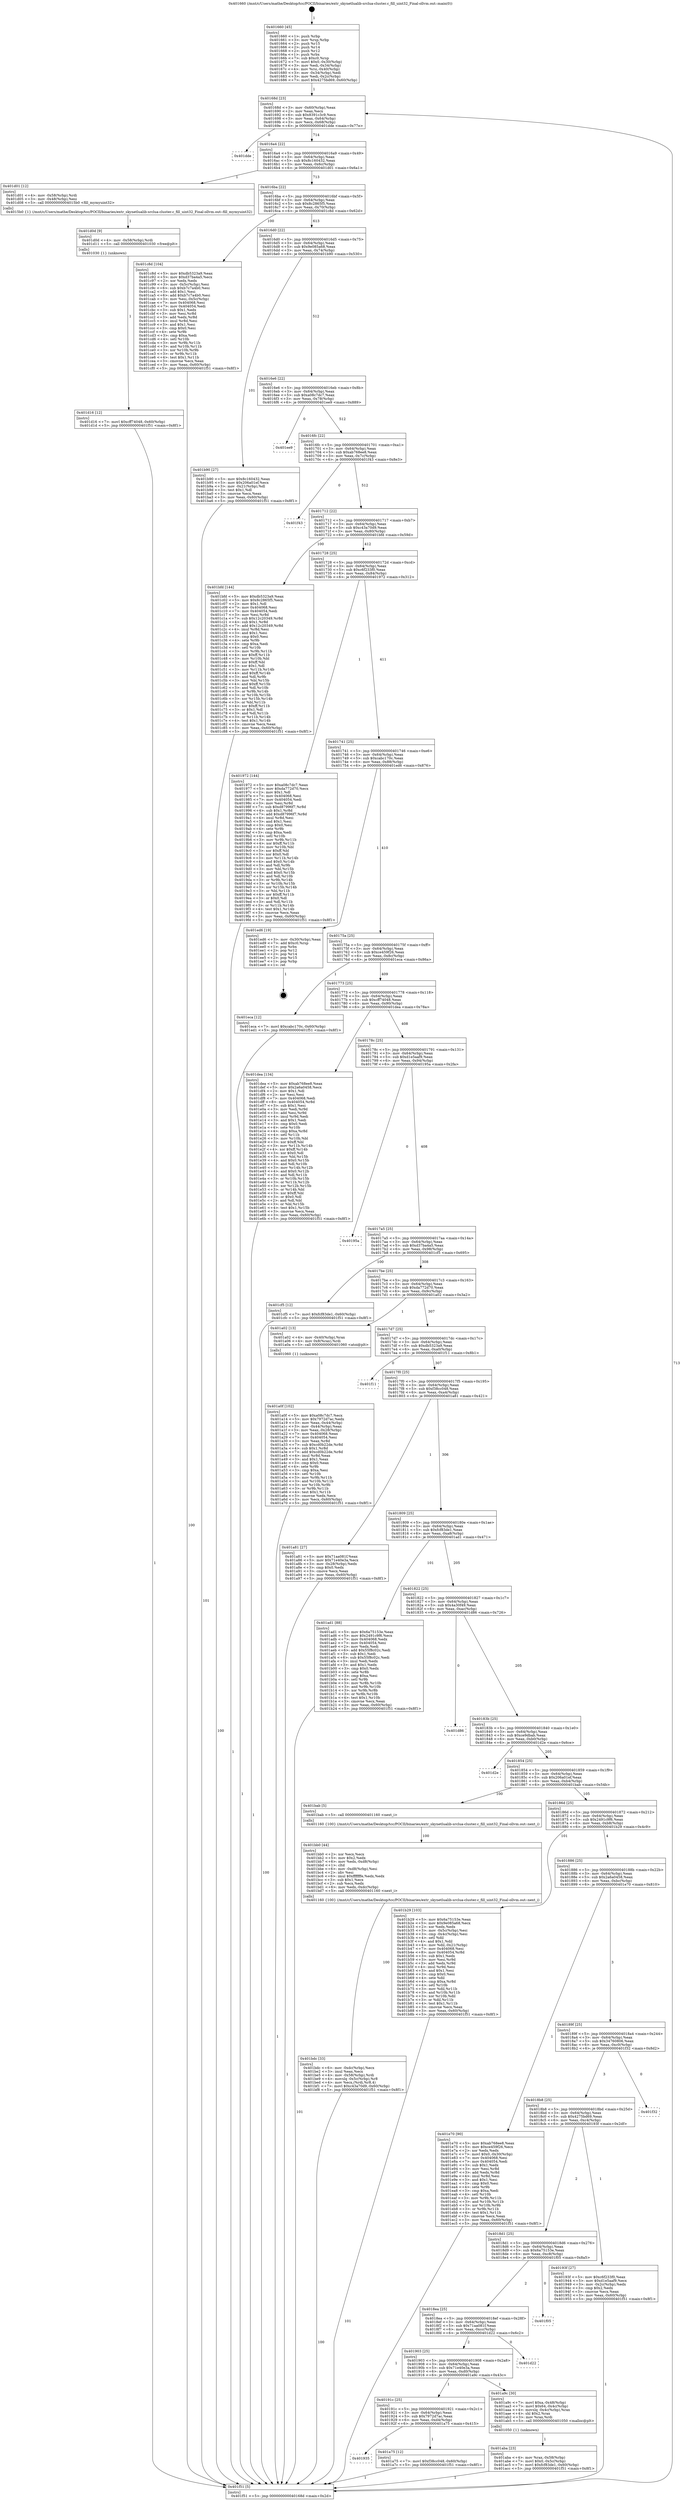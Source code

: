 digraph "0x401660" {
  label = "0x401660 (/mnt/c/Users/mathe/Desktop/tcc/POCII/binaries/extr_skynetlualib-srclua-cluster.c_fill_uint32_Final-ollvm.out::main(0))"
  labelloc = "t"
  node[shape=record]

  Entry [label="",width=0.3,height=0.3,shape=circle,fillcolor=black,style=filled]
  "0x40168d" [label="{
     0x40168d [23]\l
     | [instrs]\l
     &nbsp;&nbsp;0x40168d \<+3\>: mov -0x60(%rbp),%eax\l
     &nbsp;&nbsp;0x401690 \<+2\>: mov %eax,%ecx\l
     &nbsp;&nbsp;0x401692 \<+6\>: sub $0x8391c3c9,%ecx\l
     &nbsp;&nbsp;0x401698 \<+3\>: mov %eax,-0x64(%rbp)\l
     &nbsp;&nbsp;0x40169b \<+3\>: mov %ecx,-0x68(%rbp)\l
     &nbsp;&nbsp;0x40169e \<+6\>: je 0000000000401dde \<main+0x77e\>\l
  }"]
  "0x401dde" [label="{
     0x401dde\l
  }", style=dashed]
  "0x4016a4" [label="{
     0x4016a4 [22]\l
     | [instrs]\l
     &nbsp;&nbsp;0x4016a4 \<+5\>: jmp 00000000004016a9 \<main+0x49\>\l
     &nbsp;&nbsp;0x4016a9 \<+3\>: mov -0x64(%rbp),%eax\l
     &nbsp;&nbsp;0x4016ac \<+5\>: sub $0x8c160432,%eax\l
     &nbsp;&nbsp;0x4016b1 \<+3\>: mov %eax,-0x6c(%rbp)\l
     &nbsp;&nbsp;0x4016b4 \<+6\>: je 0000000000401d01 \<main+0x6a1\>\l
  }"]
  Exit [label="",width=0.3,height=0.3,shape=circle,fillcolor=black,style=filled,peripheries=2]
  "0x401d01" [label="{
     0x401d01 [12]\l
     | [instrs]\l
     &nbsp;&nbsp;0x401d01 \<+4\>: mov -0x58(%rbp),%rdi\l
     &nbsp;&nbsp;0x401d05 \<+3\>: mov -0x48(%rbp),%esi\l
     &nbsp;&nbsp;0x401d08 \<+5\>: call 00000000004015b0 \<fill_mymyuint32\>\l
     | [calls]\l
     &nbsp;&nbsp;0x4015b0 \{1\} (/mnt/c/Users/mathe/Desktop/tcc/POCII/binaries/extr_skynetlualib-srclua-cluster.c_fill_uint32_Final-ollvm.out::fill_mymyuint32)\l
  }"]
  "0x4016ba" [label="{
     0x4016ba [22]\l
     | [instrs]\l
     &nbsp;&nbsp;0x4016ba \<+5\>: jmp 00000000004016bf \<main+0x5f\>\l
     &nbsp;&nbsp;0x4016bf \<+3\>: mov -0x64(%rbp),%eax\l
     &nbsp;&nbsp;0x4016c2 \<+5\>: sub $0x8c2865f5,%eax\l
     &nbsp;&nbsp;0x4016c7 \<+3\>: mov %eax,-0x70(%rbp)\l
     &nbsp;&nbsp;0x4016ca \<+6\>: je 0000000000401c8d \<main+0x62d\>\l
  }"]
  "0x401d16" [label="{
     0x401d16 [12]\l
     | [instrs]\l
     &nbsp;&nbsp;0x401d16 \<+7\>: movl $0xcff74048,-0x60(%rbp)\l
     &nbsp;&nbsp;0x401d1d \<+5\>: jmp 0000000000401f51 \<main+0x8f1\>\l
  }"]
  "0x401c8d" [label="{
     0x401c8d [104]\l
     | [instrs]\l
     &nbsp;&nbsp;0x401c8d \<+5\>: mov $0xdb5323a9,%eax\l
     &nbsp;&nbsp;0x401c92 \<+5\>: mov $0xd37ba4a5,%ecx\l
     &nbsp;&nbsp;0x401c97 \<+2\>: xor %edx,%edx\l
     &nbsp;&nbsp;0x401c99 \<+3\>: mov -0x5c(%rbp),%esi\l
     &nbsp;&nbsp;0x401c9c \<+6\>: sub $0xb7c7a4b0,%esi\l
     &nbsp;&nbsp;0x401ca2 \<+3\>: add $0x1,%esi\l
     &nbsp;&nbsp;0x401ca5 \<+6\>: add $0xb7c7a4b0,%esi\l
     &nbsp;&nbsp;0x401cab \<+3\>: mov %esi,-0x5c(%rbp)\l
     &nbsp;&nbsp;0x401cae \<+7\>: mov 0x404068,%esi\l
     &nbsp;&nbsp;0x401cb5 \<+7\>: mov 0x404054,%edi\l
     &nbsp;&nbsp;0x401cbc \<+3\>: sub $0x1,%edx\l
     &nbsp;&nbsp;0x401cbf \<+3\>: mov %esi,%r8d\l
     &nbsp;&nbsp;0x401cc2 \<+3\>: add %edx,%r8d\l
     &nbsp;&nbsp;0x401cc5 \<+4\>: imul %r8d,%esi\l
     &nbsp;&nbsp;0x401cc9 \<+3\>: and $0x1,%esi\l
     &nbsp;&nbsp;0x401ccc \<+3\>: cmp $0x0,%esi\l
     &nbsp;&nbsp;0x401ccf \<+4\>: sete %r9b\l
     &nbsp;&nbsp;0x401cd3 \<+3\>: cmp $0xa,%edi\l
     &nbsp;&nbsp;0x401cd6 \<+4\>: setl %r10b\l
     &nbsp;&nbsp;0x401cda \<+3\>: mov %r9b,%r11b\l
     &nbsp;&nbsp;0x401cdd \<+3\>: and %r10b,%r11b\l
     &nbsp;&nbsp;0x401ce0 \<+3\>: xor %r10b,%r9b\l
     &nbsp;&nbsp;0x401ce3 \<+3\>: or %r9b,%r11b\l
     &nbsp;&nbsp;0x401ce6 \<+4\>: test $0x1,%r11b\l
     &nbsp;&nbsp;0x401cea \<+3\>: cmovne %ecx,%eax\l
     &nbsp;&nbsp;0x401ced \<+3\>: mov %eax,-0x60(%rbp)\l
     &nbsp;&nbsp;0x401cf0 \<+5\>: jmp 0000000000401f51 \<main+0x8f1\>\l
  }"]
  "0x4016d0" [label="{
     0x4016d0 [22]\l
     | [instrs]\l
     &nbsp;&nbsp;0x4016d0 \<+5\>: jmp 00000000004016d5 \<main+0x75\>\l
     &nbsp;&nbsp;0x4016d5 \<+3\>: mov -0x64(%rbp),%eax\l
     &nbsp;&nbsp;0x4016d8 \<+5\>: sub $0x9e085a68,%eax\l
     &nbsp;&nbsp;0x4016dd \<+3\>: mov %eax,-0x74(%rbp)\l
     &nbsp;&nbsp;0x4016e0 \<+6\>: je 0000000000401b90 \<main+0x530\>\l
  }"]
  "0x401d0d" [label="{
     0x401d0d [9]\l
     | [instrs]\l
     &nbsp;&nbsp;0x401d0d \<+4\>: mov -0x58(%rbp),%rdi\l
     &nbsp;&nbsp;0x401d11 \<+5\>: call 0000000000401030 \<free@plt\>\l
     | [calls]\l
     &nbsp;&nbsp;0x401030 \{1\} (unknown)\l
  }"]
  "0x401b90" [label="{
     0x401b90 [27]\l
     | [instrs]\l
     &nbsp;&nbsp;0x401b90 \<+5\>: mov $0x8c160432,%eax\l
     &nbsp;&nbsp;0x401b95 \<+5\>: mov $0x206a01ef,%ecx\l
     &nbsp;&nbsp;0x401b9a \<+3\>: mov -0x21(%rbp),%dl\l
     &nbsp;&nbsp;0x401b9d \<+3\>: test $0x1,%dl\l
     &nbsp;&nbsp;0x401ba0 \<+3\>: cmovne %ecx,%eax\l
     &nbsp;&nbsp;0x401ba3 \<+3\>: mov %eax,-0x60(%rbp)\l
     &nbsp;&nbsp;0x401ba6 \<+5\>: jmp 0000000000401f51 \<main+0x8f1\>\l
  }"]
  "0x4016e6" [label="{
     0x4016e6 [22]\l
     | [instrs]\l
     &nbsp;&nbsp;0x4016e6 \<+5\>: jmp 00000000004016eb \<main+0x8b\>\l
     &nbsp;&nbsp;0x4016eb \<+3\>: mov -0x64(%rbp),%eax\l
     &nbsp;&nbsp;0x4016ee \<+5\>: sub $0xa08c7dc7,%eax\l
     &nbsp;&nbsp;0x4016f3 \<+3\>: mov %eax,-0x78(%rbp)\l
     &nbsp;&nbsp;0x4016f6 \<+6\>: je 0000000000401ee9 \<main+0x889\>\l
  }"]
  "0x401bdc" [label="{
     0x401bdc [33]\l
     | [instrs]\l
     &nbsp;&nbsp;0x401bdc \<+6\>: mov -0xdc(%rbp),%ecx\l
     &nbsp;&nbsp;0x401be2 \<+3\>: imul %eax,%ecx\l
     &nbsp;&nbsp;0x401be5 \<+4\>: mov -0x58(%rbp),%rdi\l
     &nbsp;&nbsp;0x401be9 \<+4\>: movslq -0x5c(%rbp),%r8\l
     &nbsp;&nbsp;0x401bed \<+4\>: mov %ecx,(%rdi,%r8,4)\l
     &nbsp;&nbsp;0x401bf1 \<+7\>: movl $0xc43a70d9,-0x60(%rbp)\l
     &nbsp;&nbsp;0x401bf8 \<+5\>: jmp 0000000000401f51 \<main+0x8f1\>\l
  }"]
  "0x401ee9" [label="{
     0x401ee9\l
  }", style=dashed]
  "0x4016fc" [label="{
     0x4016fc [22]\l
     | [instrs]\l
     &nbsp;&nbsp;0x4016fc \<+5\>: jmp 0000000000401701 \<main+0xa1\>\l
     &nbsp;&nbsp;0x401701 \<+3\>: mov -0x64(%rbp),%eax\l
     &nbsp;&nbsp;0x401704 \<+5\>: sub $0xab768ee8,%eax\l
     &nbsp;&nbsp;0x401709 \<+3\>: mov %eax,-0x7c(%rbp)\l
     &nbsp;&nbsp;0x40170c \<+6\>: je 0000000000401f43 \<main+0x8e3\>\l
  }"]
  "0x401bb0" [label="{
     0x401bb0 [44]\l
     | [instrs]\l
     &nbsp;&nbsp;0x401bb0 \<+2\>: xor %ecx,%ecx\l
     &nbsp;&nbsp;0x401bb2 \<+5\>: mov $0x2,%edx\l
     &nbsp;&nbsp;0x401bb7 \<+6\>: mov %edx,-0xd8(%rbp)\l
     &nbsp;&nbsp;0x401bbd \<+1\>: cltd\l
     &nbsp;&nbsp;0x401bbe \<+6\>: mov -0xd8(%rbp),%esi\l
     &nbsp;&nbsp;0x401bc4 \<+2\>: idiv %esi\l
     &nbsp;&nbsp;0x401bc6 \<+6\>: imul $0xfffffffe,%edx,%edx\l
     &nbsp;&nbsp;0x401bcc \<+3\>: sub $0x1,%ecx\l
     &nbsp;&nbsp;0x401bcf \<+2\>: sub %ecx,%edx\l
     &nbsp;&nbsp;0x401bd1 \<+6\>: mov %edx,-0xdc(%rbp)\l
     &nbsp;&nbsp;0x401bd7 \<+5\>: call 0000000000401160 \<next_i\>\l
     | [calls]\l
     &nbsp;&nbsp;0x401160 \{100\} (/mnt/c/Users/mathe/Desktop/tcc/POCII/binaries/extr_skynetlualib-srclua-cluster.c_fill_uint32_Final-ollvm.out::next_i)\l
  }"]
  "0x401f43" [label="{
     0x401f43\l
  }", style=dashed]
  "0x401712" [label="{
     0x401712 [22]\l
     | [instrs]\l
     &nbsp;&nbsp;0x401712 \<+5\>: jmp 0000000000401717 \<main+0xb7\>\l
     &nbsp;&nbsp;0x401717 \<+3\>: mov -0x64(%rbp),%eax\l
     &nbsp;&nbsp;0x40171a \<+5\>: sub $0xc43a70d9,%eax\l
     &nbsp;&nbsp;0x40171f \<+3\>: mov %eax,-0x80(%rbp)\l
     &nbsp;&nbsp;0x401722 \<+6\>: je 0000000000401bfd \<main+0x59d\>\l
  }"]
  "0x401aba" [label="{
     0x401aba [23]\l
     | [instrs]\l
     &nbsp;&nbsp;0x401aba \<+4\>: mov %rax,-0x58(%rbp)\l
     &nbsp;&nbsp;0x401abe \<+7\>: movl $0x0,-0x5c(%rbp)\l
     &nbsp;&nbsp;0x401ac5 \<+7\>: movl $0xfcf83de1,-0x60(%rbp)\l
     &nbsp;&nbsp;0x401acc \<+5\>: jmp 0000000000401f51 \<main+0x8f1\>\l
  }"]
  "0x401bfd" [label="{
     0x401bfd [144]\l
     | [instrs]\l
     &nbsp;&nbsp;0x401bfd \<+5\>: mov $0xdb5323a9,%eax\l
     &nbsp;&nbsp;0x401c02 \<+5\>: mov $0x8c2865f5,%ecx\l
     &nbsp;&nbsp;0x401c07 \<+2\>: mov $0x1,%dl\l
     &nbsp;&nbsp;0x401c09 \<+7\>: mov 0x404068,%esi\l
     &nbsp;&nbsp;0x401c10 \<+7\>: mov 0x404054,%edi\l
     &nbsp;&nbsp;0x401c17 \<+3\>: mov %esi,%r8d\l
     &nbsp;&nbsp;0x401c1a \<+7\>: sub $0x12c20349,%r8d\l
     &nbsp;&nbsp;0x401c21 \<+4\>: sub $0x1,%r8d\l
     &nbsp;&nbsp;0x401c25 \<+7\>: add $0x12c20349,%r8d\l
     &nbsp;&nbsp;0x401c2c \<+4\>: imul %r8d,%esi\l
     &nbsp;&nbsp;0x401c30 \<+3\>: and $0x1,%esi\l
     &nbsp;&nbsp;0x401c33 \<+3\>: cmp $0x0,%esi\l
     &nbsp;&nbsp;0x401c36 \<+4\>: sete %r9b\l
     &nbsp;&nbsp;0x401c3a \<+3\>: cmp $0xa,%edi\l
     &nbsp;&nbsp;0x401c3d \<+4\>: setl %r10b\l
     &nbsp;&nbsp;0x401c41 \<+3\>: mov %r9b,%r11b\l
     &nbsp;&nbsp;0x401c44 \<+4\>: xor $0xff,%r11b\l
     &nbsp;&nbsp;0x401c48 \<+3\>: mov %r10b,%bl\l
     &nbsp;&nbsp;0x401c4b \<+3\>: xor $0xff,%bl\l
     &nbsp;&nbsp;0x401c4e \<+3\>: xor $0x1,%dl\l
     &nbsp;&nbsp;0x401c51 \<+3\>: mov %r11b,%r14b\l
     &nbsp;&nbsp;0x401c54 \<+4\>: and $0xff,%r14b\l
     &nbsp;&nbsp;0x401c58 \<+3\>: and %dl,%r9b\l
     &nbsp;&nbsp;0x401c5b \<+3\>: mov %bl,%r15b\l
     &nbsp;&nbsp;0x401c5e \<+4\>: and $0xff,%r15b\l
     &nbsp;&nbsp;0x401c62 \<+3\>: and %dl,%r10b\l
     &nbsp;&nbsp;0x401c65 \<+3\>: or %r9b,%r14b\l
     &nbsp;&nbsp;0x401c68 \<+3\>: or %r10b,%r15b\l
     &nbsp;&nbsp;0x401c6b \<+3\>: xor %r15b,%r14b\l
     &nbsp;&nbsp;0x401c6e \<+3\>: or %bl,%r11b\l
     &nbsp;&nbsp;0x401c71 \<+4\>: xor $0xff,%r11b\l
     &nbsp;&nbsp;0x401c75 \<+3\>: or $0x1,%dl\l
     &nbsp;&nbsp;0x401c78 \<+3\>: and %dl,%r11b\l
     &nbsp;&nbsp;0x401c7b \<+3\>: or %r11b,%r14b\l
     &nbsp;&nbsp;0x401c7e \<+4\>: test $0x1,%r14b\l
     &nbsp;&nbsp;0x401c82 \<+3\>: cmovne %ecx,%eax\l
     &nbsp;&nbsp;0x401c85 \<+3\>: mov %eax,-0x60(%rbp)\l
     &nbsp;&nbsp;0x401c88 \<+5\>: jmp 0000000000401f51 \<main+0x8f1\>\l
  }"]
  "0x401728" [label="{
     0x401728 [25]\l
     | [instrs]\l
     &nbsp;&nbsp;0x401728 \<+5\>: jmp 000000000040172d \<main+0xcd\>\l
     &nbsp;&nbsp;0x40172d \<+3\>: mov -0x64(%rbp),%eax\l
     &nbsp;&nbsp;0x401730 \<+5\>: sub $0xc6f233f0,%eax\l
     &nbsp;&nbsp;0x401735 \<+6\>: mov %eax,-0x84(%rbp)\l
     &nbsp;&nbsp;0x40173b \<+6\>: je 0000000000401972 \<main+0x312\>\l
  }"]
  "0x401935" [label="{
     0x401935\l
  }", style=dashed]
  "0x401972" [label="{
     0x401972 [144]\l
     | [instrs]\l
     &nbsp;&nbsp;0x401972 \<+5\>: mov $0xa08c7dc7,%eax\l
     &nbsp;&nbsp;0x401977 \<+5\>: mov $0xda772d70,%ecx\l
     &nbsp;&nbsp;0x40197c \<+2\>: mov $0x1,%dl\l
     &nbsp;&nbsp;0x40197e \<+7\>: mov 0x404068,%esi\l
     &nbsp;&nbsp;0x401985 \<+7\>: mov 0x404054,%edi\l
     &nbsp;&nbsp;0x40198c \<+3\>: mov %esi,%r8d\l
     &nbsp;&nbsp;0x40198f \<+7\>: sub $0xd87996f7,%r8d\l
     &nbsp;&nbsp;0x401996 \<+4\>: sub $0x1,%r8d\l
     &nbsp;&nbsp;0x40199a \<+7\>: add $0xd87996f7,%r8d\l
     &nbsp;&nbsp;0x4019a1 \<+4\>: imul %r8d,%esi\l
     &nbsp;&nbsp;0x4019a5 \<+3\>: and $0x1,%esi\l
     &nbsp;&nbsp;0x4019a8 \<+3\>: cmp $0x0,%esi\l
     &nbsp;&nbsp;0x4019ab \<+4\>: sete %r9b\l
     &nbsp;&nbsp;0x4019af \<+3\>: cmp $0xa,%edi\l
     &nbsp;&nbsp;0x4019b2 \<+4\>: setl %r10b\l
     &nbsp;&nbsp;0x4019b6 \<+3\>: mov %r9b,%r11b\l
     &nbsp;&nbsp;0x4019b9 \<+4\>: xor $0xff,%r11b\l
     &nbsp;&nbsp;0x4019bd \<+3\>: mov %r10b,%bl\l
     &nbsp;&nbsp;0x4019c0 \<+3\>: xor $0xff,%bl\l
     &nbsp;&nbsp;0x4019c3 \<+3\>: xor $0x0,%dl\l
     &nbsp;&nbsp;0x4019c6 \<+3\>: mov %r11b,%r14b\l
     &nbsp;&nbsp;0x4019c9 \<+4\>: and $0x0,%r14b\l
     &nbsp;&nbsp;0x4019cd \<+3\>: and %dl,%r9b\l
     &nbsp;&nbsp;0x4019d0 \<+3\>: mov %bl,%r15b\l
     &nbsp;&nbsp;0x4019d3 \<+4\>: and $0x0,%r15b\l
     &nbsp;&nbsp;0x4019d7 \<+3\>: and %dl,%r10b\l
     &nbsp;&nbsp;0x4019da \<+3\>: or %r9b,%r14b\l
     &nbsp;&nbsp;0x4019dd \<+3\>: or %r10b,%r15b\l
     &nbsp;&nbsp;0x4019e0 \<+3\>: xor %r15b,%r14b\l
     &nbsp;&nbsp;0x4019e3 \<+3\>: or %bl,%r11b\l
     &nbsp;&nbsp;0x4019e6 \<+4\>: xor $0xff,%r11b\l
     &nbsp;&nbsp;0x4019ea \<+3\>: or $0x0,%dl\l
     &nbsp;&nbsp;0x4019ed \<+3\>: and %dl,%r11b\l
     &nbsp;&nbsp;0x4019f0 \<+3\>: or %r11b,%r14b\l
     &nbsp;&nbsp;0x4019f3 \<+4\>: test $0x1,%r14b\l
     &nbsp;&nbsp;0x4019f7 \<+3\>: cmovne %ecx,%eax\l
     &nbsp;&nbsp;0x4019fa \<+3\>: mov %eax,-0x60(%rbp)\l
     &nbsp;&nbsp;0x4019fd \<+5\>: jmp 0000000000401f51 \<main+0x8f1\>\l
  }"]
  "0x401741" [label="{
     0x401741 [25]\l
     | [instrs]\l
     &nbsp;&nbsp;0x401741 \<+5\>: jmp 0000000000401746 \<main+0xe6\>\l
     &nbsp;&nbsp;0x401746 \<+3\>: mov -0x64(%rbp),%eax\l
     &nbsp;&nbsp;0x401749 \<+5\>: sub $0xcabc170c,%eax\l
     &nbsp;&nbsp;0x40174e \<+6\>: mov %eax,-0x88(%rbp)\l
     &nbsp;&nbsp;0x401754 \<+6\>: je 0000000000401ed6 \<main+0x876\>\l
  }"]
  "0x401a75" [label="{
     0x401a75 [12]\l
     | [instrs]\l
     &nbsp;&nbsp;0x401a75 \<+7\>: movl $0xf38cc048,-0x60(%rbp)\l
     &nbsp;&nbsp;0x401a7c \<+5\>: jmp 0000000000401f51 \<main+0x8f1\>\l
  }"]
  "0x401ed6" [label="{
     0x401ed6 [19]\l
     | [instrs]\l
     &nbsp;&nbsp;0x401ed6 \<+3\>: mov -0x30(%rbp),%eax\l
     &nbsp;&nbsp;0x401ed9 \<+7\>: add $0xc0,%rsp\l
     &nbsp;&nbsp;0x401ee0 \<+1\>: pop %rbx\l
     &nbsp;&nbsp;0x401ee1 \<+2\>: pop %r12\l
     &nbsp;&nbsp;0x401ee3 \<+2\>: pop %r14\l
     &nbsp;&nbsp;0x401ee5 \<+2\>: pop %r15\l
     &nbsp;&nbsp;0x401ee7 \<+1\>: pop %rbp\l
     &nbsp;&nbsp;0x401ee8 \<+1\>: ret\l
  }"]
  "0x40175a" [label="{
     0x40175a [25]\l
     | [instrs]\l
     &nbsp;&nbsp;0x40175a \<+5\>: jmp 000000000040175f \<main+0xff\>\l
     &nbsp;&nbsp;0x40175f \<+3\>: mov -0x64(%rbp),%eax\l
     &nbsp;&nbsp;0x401762 \<+5\>: sub $0xce459f26,%eax\l
     &nbsp;&nbsp;0x401767 \<+6\>: mov %eax,-0x8c(%rbp)\l
     &nbsp;&nbsp;0x40176d \<+6\>: je 0000000000401eca \<main+0x86a\>\l
  }"]
  "0x40191c" [label="{
     0x40191c [25]\l
     | [instrs]\l
     &nbsp;&nbsp;0x40191c \<+5\>: jmp 0000000000401921 \<main+0x2c1\>\l
     &nbsp;&nbsp;0x401921 \<+3\>: mov -0x64(%rbp),%eax\l
     &nbsp;&nbsp;0x401924 \<+5\>: sub $0x7972d7ac,%eax\l
     &nbsp;&nbsp;0x401929 \<+6\>: mov %eax,-0xd4(%rbp)\l
     &nbsp;&nbsp;0x40192f \<+6\>: je 0000000000401a75 \<main+0x415\>\l
  }"]
  "0x401eca" [label="{
     0x401eca [12]\l
     | [instrs]\l
     &nbsp;&nbsp;0x401eca \<+7\>: movl $0xcabc170c,-0x60(%rbp)\l
     &nbsp;&nbsp;0x401ed1 \<+5\>: jmp 0000000000401f51 \<main+0x8f1\>\l
  }"]
  "0x401773" [label="{
     0x401773 [25]\l
     | [instrs]\l
     &nbsp;&nbsp;0x401773 \<+5\>: jmp 0000000000401778 \<main+0x118\>\l
     &nbsp;&nbsp;0x401778 \<+3\>: mov -0x64(%rbp),%eax\l
     &nbsp;&nbsp;0x40177b \<+5\>: sub $0xcff74048,%eax\l
     &nbsp;&nbsp;0x401780 \<+6\>: mov %eax,-0x90(%rbp)\l
     &nbsp;&nbsp;0x401786 \<+6\>: je 0000000000401dea \<main+0x78a\>\l
  }"]
  "0x401a9c" [label="{
     0x401a9c [30]\l
     | [instrs]\l
     &nbsp;&nbsp;0x401a9c \<+7\>: movl $0xa,-0x48(%rbp)\l
     &nbsp;&nbsp;0x401aa3 \<+7\>: movl $0x64,-0x4c(%rbp)\l
     &nbsp;&nbsp;0x401aaa \<+4\>: movslq -0x4c(%rbp),%rax\l
     &nbsp;&nbsp;0x401aae \<+4\>: shl $0x2,%rax\l
     &nbsp;&nbsp;0x401ab2 \<+3\>: mov %rax,%rdi\l
     &nbsp;&nbsp;0x401ab5 \<+5\>: call 0000000000401050 \<malloc@plt\>\l
     | [calls]\l
     &nbsp;&nbsp;0x401050 \{1\} (unknown)\l
  }"]
  "0x401dea" [label="{
     0x401dea [134]\l
     | [instrs]\l
     &nbsp;&nbsp;0x401dea \<+5\>: mov $0xab768ee8,%eax\l
     &nbsp;&nbsp;0x401def \<+5\>: mov $0x2a6a0458,%ecx\l
     &nbsp;&nbsp;0x401df4 \<+2\>: mov $0x1,%dl\l
     &nbsp;&nbsp;0x401df6 \<+2\>: xor %esi,%esi\l
     &nbsp;&nbsp;0x401df8 \<+7\>: mov 0x404068,%edi\l
     &nbsp;&nbsp;0x401dff \<+8\>: mov 0x404054,%r8d\l
     &nbsp;&nbsp;0x401e07 \<+3\>: sub $0x1,%esi\l
     &nbsp;&nbsp;0x401e0a \<+3\>: mov %edi,%r9d\l
     &nbsp;&nbsp;0x401e0d \<+3\>: add %esi,%r9d\l
     &nbsp;&nbsp;0x401e10 \<+4\>: imul %r9d,%edi\l
     &nbsp;&nbsp;0x401e14 \<+3\>: and $0x1,%edi\l
     &nbsp;&nbsp;0x401e17 \<+3\>: cmp $0x0,%edi\l
     &nbsp;&nbsp;0x401e1a \<+4\>: sete %r10b\l
     &nbsp;&nbsp;0x401e1e \<+4\>: cmp $0xa,%r8d\l
     &nbsp;&nbsp;0x401e22 \<+4\>: setl %r11b\l
     &nbsp;&nbsp;0x401e26 \<+3\>: mov %r10b,%bl\l
     &nbsp;&nbsp;0x401e29 \<+3\>: xor $0xff,%bl\l
     &nbsp;&nbsp;0x401e2c \<+3\>: mov %r11b,%r14b\l
     &nbsp;&nbsp;0x401e2f \<+4\>: xor $0xff,%r14b\l
     &nbsp;&nbsp;0x401e33 \<+3\>: xor $0x0,%dl\l
     &nbsp;&nbsp;0x401e36 \<+3\>: mov %bl,%r15b\l
     &nbsp;&nbsp;0x401e39 \<+4\>: and $0x0,%r15b\l
     &nbsp;&nbsp;0x401e3d \<+3\>: and %dl,%r10b\l
     &nbsp;&nbsp;0x401e40 \<+3\>: mov %r14b,%r12b\l
     &nbsp;&nbsp;0x401e43 \<+4\>: and $0x0,%r12b\l
     &nbsp;&nbsp;0x401e47 \<+3\>: and %dl,%r11b\l
     &nbsp;&nbsp;0x401e4a \<+3\>: or %r10b,%r15b\l
     &nbsp;&nbsp;0x401e4d \<+3\>: or %r11b,%r12b\l
     &nbsp;&nbsp;0x401e50 \<+3\>: xor %r12b,%r15b\l
     &nbsp;&nbsp;0x401e53 \<+3\>: or %r14b,%bl\l
     &nbsp;&nbsp;0x401e56 \<+3\>: xor $0xff,%bl\l
     &nbsp;&nbsp;0x401e59 \<+3\>: or $0x0,%dl\l
     &nbsp;&nbsp;0x401e5c \<+2\>: and %dl,%bl\l
     &nbsp;&nbsp;0x401e5e \<+3\>: or %bl,%r15b\l
     &nbsp;&nbsp;0x401e61 \<+4\>: test $0x1,%r15b\l
     &nbsp;&nbsp;0x401e65 \<+3\>: cmovne %ecx,%eax\l
     &nbsp;&nbsp;0x401e68 \<+3\>: mov %eax,-0x60(%rbp)\l
     &nbsp;&nbsp;0x401e6b \<+5\>: jmp 0000000000401f51 \<main+0x8f1\>\l
  }"]
  "0x40178c" [label="{
     0x40178c [25]\l
     | [instrs]\l
     &nbsp;&nbsp;0x40178c \<+5\>: jmp 0000000000401791 \<main+0x131\>\l
     &nbsp;&nbsp;0x401791 \<+3\>: mov -0x64(%rbp),%eax\l
     &nbsp;&nbsp;0x401794 \<+5\>: sub $0xd1e5aaf9,%eax\l
     &nbsp;&nbsp;0x401799 \<+6\>: mov %eax,-0x94(%rbp)\l
     &nbsp;&nbsp;0x40179f \<+6\>: je 000000000040195a \<main+0x2fa\>\l
  }"]
  "0x401903" [label="{
     0x401903 [25]\l
     | [instrs]\l
     &nbsp;&nbsp;0x401903 \<+5\>: jmp 0000000000401908 \<main+0x2a8\>\l
     &nbsp;&nbsp;0x401908 \<+3\>: mov -0x64(%rbp),%eax\l
     &nbsp;&nbsp;0x40190b \<+5\>: sub $0x71e40e3a,%eax\l
     &nbsp;&nbsp;0x401910 \<+6\>: mov %eax,-0xd0(%rbp)\l
     &nbsp;&nbsp;0x401916 \<+6\>: je 0000000000401a9c \<main+0x43c\>\l
  }"]
  "0x40195a" [label="{
     0x40195a\l
  }", style=dashed]
  "0x4017a5" [label="{
     0x4017a5 [25]\l
     | [instrs]\l
     &nbsp;&nbsp;0x4017a5 \<+5\>: jmp 00000000004017aa \<main+0x14a\>\l
     &nbsp;&nbsp;0x4017aa \<+3\>: mov -0x64(%rbp),%eax\l
     &nbsp;&nbsp;0x4017ad \<+5\>: sub $0xd37ba4a5,%eax\l
     &nbsp;&nbsp;0x4017b2 \<+6\>: mov %eax,-0x98(%rbp)\l
     &nbsp;&nbsp;0x4017b8 \<+6\>: je 0000000000401cf5 \<main+0x695\>\l
  }"]
  "0x401d22" [label="{
     0x401d22\l
  }", style=dashed]
  "0x401cf5" [label="{
     0x401cf5 [12]\l
     | [instrs]\l
     &nbsp;&nbsp;0x401cf5 \<+7\>: movl $0xfcf83de1,-0x60(%rbp)\l
     &nbsp;&nbsp;0x401cfc \<+5\>: jmp 0000000000401f51 \<main+0x8f1\>\l
  }"]
  "0x4017be" [label="{
     0x4017be [25]\l
     | [instrs]\l
     &nbsp;&nbsp;0x4017be \<+5\>: jmp 00000000004017c3 \<main+0x163\>\l
     &nbsp;&nbsp;0x4017c3 \<+3\>: mov -0x64(%rbp),%eax\l
     &nbsp;&nbsp;0x4017c6 \<+5\>: sub $0xda772d70,%eax\l
     &nbsp;&nbsp;0x4017cb \<+6\>: mov %eax,-0x9c(%rbp)\l
     &nbsp;&nbsp;0x4017d1 \<+6\>: je 0000000000401a02 \<main+0x3a2\>\l
  }"]
  "0x4018ea" [label="{
     0x4018ea [25]\l
     | [instrs]\l
     &nbsp;&nbsp;0x4018ea \<+5\>: jmp 00000000004018ef \<main+0x28f\>\l
     &nbsp;&nbsp;0x4018ef \<+3\>: mov -0x64(%rbp),%eax\l
     &nbsp;&nbsp;0x4018f2 \<+5\>: sub $0x71aa081f,%eax\l
     &nbsp;&nbsp;0x4018f7 \<+6\>: mov %eax,-0xcc(%rbp)\l
     &nbsp;&nbsp;0x4018fd \<+6\>: je 0000000000401d22 \<main+0x6c2\>\l
  }"]
  "0x401a02" [label="{
     0x401a02 [13]\l
     | [instrs]\l
     &nbsp;&nbsp;0x401a02 \<+4\>: mov -0x40(%rbp),%rax\l
     &nbsp;&nbsp;0x401a06 \<+4\>: mov 0x8(%rax),%rdi\l
     &nbsp;&nbsp;0x401a0a \<+5\>: call 0000000000401060 \<atoi@plt\>\l
     | [calls]\l
     &nbsp;&nbsp;0x401060 \{1\} (unknown)\l
  }"]
  "0x4017d7" [label="{
     0x4017d7 [25]\l
     | [instrs]\l
     &nbsp;&nbsp;0x4017d7 \<+5\>: jmp 00000000004017dc \<main+0x17c\>\l
     &nbsp;&nbsp;0x4017dc \<+3\>: mov -0x64(%rbp),%eax\l
     &nbsp;&nbsp;0x4017df \<+5\>: sub $0xdb5323a9,%eax\l
     &nbsp;&nbsp;0x4017e4 \<+6\>: mov %eax,-0xa0(%rbp)\l
     &nbsp;&nbsp;0x4017ea \<+6\>: je 0000000000401f11 \<main+0x8b1\>\l
  }"]
  "0x401f05" [label="{
     0x401f05\l
  }", style=dashed]
  "0x401f11" [label="{
     0x401f11\l
  }", style=dashed]
  "0x4017f0" [label="{
     0x4017f0 [25]\l
     | [instrs]\l
     &nbsp;&nbsp;0x4017f0 \<+5\>: jmp 00000000004017f5 \<main+0x195\>\l
     &nbsp;&nbsp;0x4017f5 \<+3\>: mov -0x64(%rbp),%eax\l
     &nbsp;&nbsp;0x4017f8 \<+5\>: sub $0xf38cc048,%eax\l
     &nbsp;&nbsp;0x4017fd \<+6\>: mov %eax,-0xa4(%rbp)\l
     &nbsp;&nbsp;0x401803 \<+6\>: je 0000000000401a81 \<main+0x421\>\l
  }"]
  "0x401a0f" [label="{
     0x401a0f [102]\l
     | [instrs]\l
     &nbsp;&nbsp;0x401a0f \<+5\>: mov $0xa08c7dc7,%ecx\l
     &nbsp;&nbsp;0x401a14 \<+5\>: mov $0x7972d7ac,%edx\l
     &nbsp;&nbsp;0x401a19 \<+3\>: mov %eax,-0x44(%rbp)\l
     &nbsp;&nbsp;0x401a1c \<+3\>: mov -0x44(%rbp),%eax\l
     &nbsp;&nbsp;0x401a1f \<+3\>: mov %eax,-0x28(%rbp)\l
     &nbsp;&nbsp;0x401a22 \<+7\>: mov 0x404068,%eax\l
     &nbsp;&nbsp;0x401a29 \<+7\>: mov 0x404054,%esi\l
     &nbsp;&nbsp;0x401a30 \<+3\>: mov %eax,%r8d\l
     &nbsp;&nbsp;0x401a33 \<+7\>: sub $0xcd0b22de,%r8d\l
     &nbsp;&nbsp;0x401a3a \<+4\>: sub $0x1,%r8d\l
     &nbsp;&nbsp;0x401a3e \<+7\>: add $0xcd0b22de,%r8d\l
     &nbsp;&nbsp;0x401a45 \<+4\>: imul %r8d,%eax\l
     &nbsp;&nbsp;0x401a49 \<+3\>: and $0x1,%eax\l
     &nbsp;&nbsp;0x401a4c \<+3\>: cmp $0x0,%eax\l
     &nbsp;&nbsp;0x401a4f \<+4\>: sete %r9b\l
     &nbsp;&nbsp;0x401a53 \<+3\>: cmp $0xa,%esi\l
     &nbsp;&nbsp;0x401a56 \<+4\>: setl %r10b\l
     &nbsp;&nbsp;0x401a5a \<+3\>: mov %r9b,%r11b\l
     &nbsp;&nbsp;0x401a5d \<+3\>: and %r10b,%r11b\l
     &nbsp;&nbsp;0x401a60 \<+3\>: xor %r10b,%r9b\l
     &nbsp;&nbsp;0x401a63 \<+3\>: or %r9b,%r11b\l
     &nbsp;&nbsp;0x401a66 \<+4\>: test $0x1,%r11b\l
     &nbsp;&nbsp;0x401a6a \<+3\>: cmovne %edx,%ecx\l
     &nbsp;&nbsp;0x401a6d \<+3\>: mov %ecx,-0x60(%rbp)\l
     &nbsp;&nbsp;0x401a70 \<+5\>: jmp 0000000000401f51 \<main+0x8f1\>\l
  }"]
  "0x401a81" [label="{
     0x401a81 [27]\l
     | [instrs]\l
     &nbsp;&nbsp;0x401a81 \<+5\>: mov $0x71aa081f,%eax\l
     &nbsp;&nbsp;0x401a86 \<+5\>: mov $0x71e40e3a,%ecx\l
     &nbsp;&nbsp;0x401a8b \<+3\>: mov -0x28(%rbp),%edx\l
     &nbsp;&nbsp;0x401a8e \<+3\>: cmp $0x0,%edx\l
     &nbsp;&nbsp;0x401a91 \<+3\>: cmove %ecx,%eax\l
     &nbsp;&nbsp;0x401a94 \<+3\>: mov %eax,-0x60(%rbp)\l
     &nbsp;&nbsp;0x401a97 \<+5\>: jmp 0000000000401f51 \<main+0x8f1\>\l
  }"]
  "0x401809" [label="{
     0x401809 [25]\l
     | [instrs]\l
     &nbsp;&nbsp;0x401809 \<+5\>: jmp 000000000040180e \<main+0x1ae\>\l
     &nbsp;&nbsp;0x40180e \<+3\>: mov -0x64(%rbp),%eax\l
     &nbsp;&nbsp;0x401811 \<+5\>: sub $0xfcf83de1,%eax\l
     &nbsp;&nbsp;0x401816 \<+6\>: mov %eax,-0xa8(%rbp)\l
     &nbsp;&nbsp;0x40181c \<+6\>: je 0000000000401ad1 \<main+0x471\>\l
  }"]
  "0x401660" [label="{
     0x401660 [45]\l
     | [instrs]\l
     &nbsp;&nbsp;0x401660 \<+1\>: push %rbp\l
     &nbsp;&nbsp;0x401661 \<+3\>: mov %rsp,%rbp\l
     &nbsp;&nbsp;0x401664 \<+2\>: push %r15\l
     &nbsp;&nbsp;0x401666 \<+2\>: push %r14\l
     &nbsp;&nbsp;0x401668 \<+2\>: push %r12\l
     &nbsp;&nbsp;0x40166a \<+1\>: push %rbx\l
     &nbsp;&nbsp;0x40166b \<+7\>: sub $0xc0,%rsp\l
     &nbsp;&nbsp;0x401672 \<+7\>: movl $0x0,-0x30(%rbp)\l
     &nbsp;&nbsp;0x401679 \<+3\>: mov %edi,-0x34(%rbp)\l
     &nbsp;&nbsp;0x40167c \<+4\>: mov %rsi,-0x40(%rbp)\l
     &nbsp;&nbsp;0x401680 \<+3\>: mov -0x34(%rbp),%edi\l
     &nbsp;&nbsp;0x401683 \<+3\>: mov %edi,-0x2c(%rbp)\l
     &nbsp;&nbsp;0x401686 \<+7\>: movl $0x4275bd69,-0x60(%rbp)\l
  }"]
  "0x401ad1" [label="{
     0x401ad1 [88]\l
     | [instrs]\l
     &nbsp;&nbsp;0x401ad1 \<+5\>: mov $0x6a75153e,%eax\l
     &nbsp;&nbsp;0x401ad6 \<+5\>: mov $0x2491c9f6,%ecx\l
     &nbsp;&nbsp;0x401adb \<+7\>: mov 0x404068,%edx\l
     &nbsp;&nbsp;0x401ae2 \<+7\>: mov 0x404054,%esi\l
     &nbsp;&nbsp;0x401ae9 \<+2\>: mov %edx,%edi\l
     &nbsp;&nbsp;0x401aeb \<+6\>: add $0x55f8c02c,%edi\l
     &nbsp;&nbsp;0x401af1 \<+3\>: sub $0x1,%edi\l
     &nbsp;&nbsp;0x401af4 \<+6\>: sub $0x55f8c02c,%edi\l
     &nbsp;&nbsp;0x401afa \<+3\>: imul %edi,%edx\l
     &nbsp;&nbsp;0x401afd \<+3\>: and $0x1,%edx\l
     &nbsp;&nbsp;0x401b00 \<+3\>: cmp $0x0,%edx\l
     &nbsp;&nbsp;0x401b03 \<+4\>: sete %r8b\l
     &nbsp;&nbsp;0x401b07 \<+3\>: cmp $0xa,%esi\l
     &nbsp;&nbsp;0x401b0a \<+4\>: setl %r9b\l
     &nbsp;&nbsp;0x401b0e \<+3\>: mov %r8b,%r10b\l
     &nbsp;&nbsp;0x401b11 \<+3\>: and %r9b,%r10b\l
     &nbsp;&nbsp;0x401b14 \<+3\>: xor %r9b,%r8b\l
     &nbsp;&nbsp;0x401b17 \<+3\>: or %r8b,%r10b\l
     &nbsp;&nbsp;0x401b1a \<+4\>: test $0x1,%r10b\l
     &nbsp;&nbsp;0x401b1e \<+3\>: cmovne %ecx,%eax\l
     &nbsp;&nbsp;0x401b21 \<+3\>: mov %eax,-0x60(%rbp)\l
     &nbsp;&nbsp;0x401b24 \<+5\>: jmp 0000000000401f51 \<main+0x8f1\>\l
  }"]
  "0x401822" [label="{
     0x401822 [25]\l
     | [instrs]\l
     &nbsp;&nbsp;0x401822 \<+5\>: jmp 0000000000401827 \<main+0x1c7\>\l
     &nbsp;&nbsp;0x401827 \<+3\>: mov -0x64(%rbp),%eax\l
     &nbsp;&nbsp;0x40182a \<+5\>: sub $0x4a30f49,%eax\l
     &nbsp;&nbsp;0x40182f \<+6\>: mov %eax,-0xac(%rbp)\l
     &nbsp;&nbsp;0x401835 \<+6\>: je 0000000000401d86 \<main+0x726\>\l
  }"]
  "0x401f51" [label="{
     0x401f51 [5]\l
     | [instrs]\l
     &nbsp;&nbsp;0x401f51 \<+5\>: jmp 000000000040168d \<main+0x2d\>\l
  }"]
  "0x401d86" [label="{
     0x401d86\l
  }", style=dashed]
  "0x40183b" [label="{
     0x40183b [25]\l
     | [instrs]\l
     &nbsp;&nbsp;0x40183b \<+5\>: jmp 0000000000401840 \<main+0x1e0\>\l
     &nbsp;&nbsp;0x401840 \<+3\>: mov -0x64(%rbp),%eax\l
     &nbsp;&nbsp;0x401843 \<+5\>: sub $0xce9dbab,%eax\l
     &nbsp;&nbsp;0x401848 \<+6\>: mov %eax,-0xb0(%rbp)\l
     &nbsp;&nbsp;0x40184e \<+6\>: je 0000000000401d2e \<main+0x6ce\>\l
  }"]
  "0x4018d1" [label="{
     0x4018d1 [25]\l
     | [instrs]\l
     &nbsp;&nbsp;0x4018d1 \<+5\>: jmp 00000000004018d6 \<main+0x276\>\l
     &nbsp;&nbsp;0x4018d6 \<+3\>: mov -0x64(%rbp),%eax\l
     &nbsp;&nbsp;0x4018d9 \<+5\>: sub $0x6a75153e,%eax\l
     &nbsp;&nbsp;0x4018de \<+6\>: mov %eax,-0xc8(%rbp)\l
     &nbsp;&nbsp;0x4018e4 \<+6\>: je 0000000000401f05 \<main+0x8a5\>\l
  }"]
  "0x401d2e" [label="{
     0x401d2e\l
  }", style=dashed]
  "0x401854" [label="{
     0x401854 [25]\l
     | [instrs]\l
     &nbsp;&nbsp;0x401854 \<+5\>: jmp 0000000000401859 \<main+0x1f9\>\l
     &nbsp;&nbsp;0x401859 \<+3\>: mov -0x64(%rbp),%eax\l
     &nbsp;&nbsp;0x40185c \<+5\>: sub $0x206a01ef,%eax\l
     &nbsp;&nbsp;0x401861 \<+6\>: mov %eax,-0xb4(%rbp)\l
     &nbsp;&nbsp;0x401867 \<+6\>: je 0000000000401bab \<main+0x54b\>\l
  }"]
  "0x40193f" [label="{
     0x40193f [27]\l
     | [instrs]\l
     &nbsp;&nbsp;0x40193f \<+5\>: mov $0xc6f233f0,%eax\l
     &nbsp;&nbsp;0x401944 \<+5\>: mov $0xd1e5aaf9,%ecx\l
     &nbsp;&nbsp;0x401949 \<+3\>: mov -0x2c(%rbp),%edx\l
     &nbsp;&nbsp;0x40194c \<+3\>: cmp $0x2,%edx\l
     &nbsp;&nbsp;0x40194f \<+3\>: cmovne %ecx,%eax\l
     &nbsp;&nbsp;0x401952 \<+3\>: mov %eax,-0x60(%rbp)\l
     &nbsp;&nbsp;0x401955 \<+5\>: jmp 0000000000401f51 \<main+0x8f1\>\l
  }"]
  "0x401bab" [label="{
     0x401bab [5]\l
     | [instrs]\l
     &nbsp;&nbsp;0x401bab \<+5\>: call 0000000000401160 \<next_i\>\l
     | [calls]\l
     &nbsp;&nbsp;0x401160 \{100\} (/mnt/c/Users/mathe/Desktop/tcc/POCII/binaries/extr_skynetlualib-srclua-cluster.c_fill_uint32_Final-ollvm.out::next_i)\l
  }"]
  "0x40186d" [label="{
     0x40186d [25]\l
     | [instrs]\l
     &nbsp;&nbsp;0x40186d \<+5\>: jmp 0000000000401872 \<main+0x212\>\l
     &nbsp;&nbsp;0x401872 \<+3\>: mov -0x64(%rbp),%eax\l
     &nbsp;&nbsp;0x401875 \<+5\>: sub $0x2491c9f6,%eax\l
     &nbsp;&nbsp;0x40187a \<+6\>: mov %eax,-0xb8(%rbp)\l
     &nbsp;&nbsp;0x401880 \<+6\>: je 0000000000401b29 \<main+0x4c9\>\l
  }"]
  "0x4018b8" [label="{
     0x4018b8 [25]\l
     | [instrs]\l
     &nbsp;&nbsp;0x4018b8 \<+5\>: jmp 00000000004018bd \<main+0x25d\>\l
     &nbsp;&nbsp;0x4018bd \<+3\>: mov -0x64(%rbp),%eax\l
     &nbsp;&nbsp;0x4018c0 \<+5\>: sub $0x4275bd69,%eax\l
     &nbsp;&nbsp;0x4018c5 \<+6\>: mov %eax,-0xc4(%rbp)\l
     &nbsp;&nbsp;0x4018cb \<+6\>: je 000000000040193f \<main+0x2df\>\l
  }"]
  "0x401b29" [label="{
     0x401b29 [103]\l
     | [instrs]\l
     &nbsp;&nbsp;0x401b29 \<+5\>: mov $0x6a75153e,%eax\l
     &nbsp;&nbsp;0x401b2e \<+5\>: mov $0x9e085a68,%ecx\l
     &nbsp;&nbsp;0x401b33 \<+2\>: xor %edx,%edx\l
     &nbsp;&nbsp;0x401b35 \<+3\>: mov -0x5c(%rbp),%esi\l
     &nbsp;&nbsp;0x401b38 \<+3\>: cmp -0x4c(%rbp),%esi\l
     &nbsp;&nbsp;0x401b3b \<+4\>: setl %dil\l
     &nbsp;&nbsp;0x401b3f \<+4\>: and $0x1,%dil\l
     &nbsp;&nbsp;0x401b43 \<+4\>: mov %dil,-0x21(%rbp)\l
     &nbsp;&nbsp;0x401b47 \<+7\>: mov 0x404068,%esi\l
     &nbsp;&nbsp;0x401b4e \<+8\>: mov 0x404054,%r8d\l
     &nbsp;&nbsp;0x401b56 \<+3\>: sub $0x1,%edx\l
     &nbsp;&nbsp;0x401b59 \<+3\>: mov %esi,%r9d\l
     &nbsp;&nbsp;0x401b5c \<+3\>: add %edx,%r9d\l
     &nbsp;&nbsp;0x401b5f \<+4\>: imul %r9d,%esi\l
     &nbsp;&nbsp;0x401b63 \<+3\>: and $0x1,%esi\l
     &nbsp;&nbsp;0x401b66 \<+3\>: cmp $0x0,%esi\l
     &nbsp;&nbsp;0x401b69 \<+4\>: sete %dil\l
     &nbsp;&nbsp;0x401b6d \<+4\>: cmp $0xa,%r8d\l
     &nbsp;&nbsp;0x401b71 \<+4\>: setl %r10b\l
     &nbsp;&nbsp;0x401b75 \<+3\>: mov %dil,%r11b\l
     &nbsp;&nbsp;0x401b78 \<+3\>: and %r10b,%r11b\l
     &nbsp;&nbsp;0x401b7b \<+3\>: xor %r10b,%dil\l
     &nbsp;&nbsp;0x401b7e \<+3\>: or %dil,%r11b\l
     &nbsp;&nbsp;0x401b81 \<+4\>: test $0x1,%r11b\l
     &nbsp;&nbsp;0x401b85 \<+3\>: cmovne %ecx,%eax\l
     &nbsp;&nbsp;0x401b88 \<+3\>: mov %eax,-0x60(%rbp)\l
     &nbsp;&nbsp;0x401b8b \<+5\>: jmp 0000000000401f51 \<main+0x8f1\>\l
  }"]
  "0x401886" [label="{
     0x401886 [25]\l
     | [instrs]\l
     &nbsp;&nbsp;0x401886 \<+5\>: jmp 000000000040188b \<main+0x22b\>\l
     &nbsp;&nbsp;0x40188b \<+3\>: mov -0x64(%rbp),%eax\l
     &nbsp;&nbsp;0x40188e \<+5\>: sub $0x2a6a0458,%eax\l
     &nbsp;&nbsp;0x401893 \<+6\>: mov %eax,-0xbc(%rbp)\l
     &nbsp;&nbsp;0x401899 \<+6\>: je 0000000000401e70 \<main+0x810\>\l
  }"]
  "0x401f32" [label="{
     0x401f32\l
  }", style=dashed]
  "0x401e70" [label="{
     0x401e70 [90]\l
     | [instrs]\l
     &nbsp;&nbsp;0x401e70 \<+5\>: mov $0xab768ee8,%eax\l
     &nbsp;&nbsp;0x401e75 \<+5\>: mov $0xce459f26,%ecx\l
     &nbsp;&nbsp;0x401e7a \<+2\>: xor %edx,%edx\l
     &nbsp;&nbsp;0x401e7c \<+7\>: movl $0x0,-0x30(%rbp)\l
     &nbsp;&nbsp;0x401e83 \<+7\>: mov 0x404068,%esi\l
     &nbsp;&nbsp;0x401e8a \<+7\>: mov 0x404054,%edi\l
     &nbsp;&nbsp;0x401e91 \<+3\>: sub $0x1,%edx\l
     &nbsp;&nbsp;0x401e94 \<+3\>: mov %esi,%r8d\l
     &nbsp;&nbsp;0x401e97 \<+3\>: add %edx,%r8d\l
     &nbsp;&nbsp;0x401e9a \<+4\>: imul %r8d,%esi\l
     &nbsp;&nbsp;0x401e9e \<+3\>: and $0x1,%esi\l
     &nbsp;&nbsp;0x401ea1 \<+3\>: cmp $0x0,%esi\l
     &nbsp;&nbsp;0x401ea4 \<+4\>: sete %r9b\l
     &nbsp;&nbsp;0x401ea8 \<+3\>: cmp $0xa,%edi\l
     &nbsp;&nbsp;0x401eab \<+4\>: setl %r10b\l
     &nbsp;&nbsp;0x401eaf \<+3\>: mov %r9b,%r11b\l
     &nbsp;&nbsp;0x401eb2 \<+3\>: and %r10b,%r11b\l
     &nbsp;&nbsp;0x401eb5 \<+3\>: xor %r10b,%r9b\l
     &nbsp;&nbsp;0x401eb8 \<+3\>: or %r9b,%r11b\l
     &nbsp;&nbsp;0x401ebb \<+4\>: test $0x1,%r11b\l
     &nbsp;&nbsp;0x401ebf \<+3\>: cmovne %ecx,%eax\l
     &nbsp;&nbsp;0x401ec2 \<+3\>: mov %eax,-0x60(%rbp)\l
     &nbsp;&nbsp;0x401ec5 \<+5\>: jmp 0000000000401f51 \<main+0x8f1\>\l
  }"]
  "0x40189f" [label="{
     0x40189f [25]\l
     | [instrs]\l
     &nbsp;&nbsp;0x40189f \<+5\>: jmp 00000000004018a4 \<main+0x244\>\l
     &nbsp;&nbsp;0x4018a4 \<+3\>: mov -0x64(%rbp),%eax\l
     &nbsp;&nbsp;0x4018a7 \<+5\>: sub $0x34760806,%eax\l
     &nbsp;&nbsp;0x4018ac \<+6\>: mov %eax,-0xc0(%rbp)\l
     &nbsp;&nbsp;0x4018b2 \<+6\>: je 0000000000401f32 \<main+0x8d2\>\l
  }"]
  Entry -> "0x401660" [label=" 1"]
  "0x40168d" -> "0x401dde" [label=" 0"]
  "0x40168d" -> "0x4016a4" [label=" 714"]
  "0x401ed6" -> Exit [label=" 1"]
  "0x4016a4" -> "0x401d01" [label=" 1"]
  "0x4016a4" -> "0x4016ba" [label=" 713"]
  "0x401eca" -> "0x401f51" [label=" 1"]
  "0x4016ba" -> "0x401c8d" [label=" 100"]
  "0x4016ba" -> "0x4016d0" [label=" 613"]
  "0x401e70" -> "0x401f51" [label=" 1"]
  "0x4016d0" -> "0x401b90" [label=" 101"]
  "0x4016d0" -> "0x4016e6" [label=" 512"]
  "0x401dea" -> "0x401f51" [label=" 1"]
  "0x4016e6" -> "0x401ee9" [label=" 0"]
  "0x4016e6" -> "0x4016fc" [label=" 512"]
  "0x401d16" -> "0x401f51" [label=" 1"]
  "0x4016fc" -> "0x401f43" [label=" 0"]
  "0x4016fc" -> "0x401712" [label=" 512"]
  "0x401d0d" -> "0x401d16" [label=" 1"]
  "0x401712" -> "0x401bfd" [label=" 100"]
  "0x401712" -> "0x401728" [label=" 412"]
  "0x401d01" -> "0x401d0d" [label=" 1"]
  "0x401728" -> "0x401972" [label=" 1"]
  "0x401728" -> "0x401741" [label=" 411"]
  "0x401cf5" -> "0x401f51" [label=" 100"]
  "0x401741" -> "0x401ed6" [label=" 1"]
  "0x401741" -> "0x40175a" [label=" 410"]
  "0x401c8d" -> "0x401f51" [label=" 100"]
  "0x40175a" -> "0x401eca" [label=" 1"]
  "0x40175a" -> "0x401773" [label=" 409"]
  "0x401bdc" -> "0x401f51" [label=" 100"]
  "0x401773" -> "0x401dea" [label=" 1"]
  "0x401773" -> "0x40178c" [label=" 408"]
  "0x401bb0" -> "0x401bdc" [label=" 100"]
  "0x40178c" -> "0x40195a" [label=" 0"]
  "0x40178c" -> "0x4017a5" [label=" 408"]
  "0x401b90" -> "0x401f51" [label=" 101"]
  "0x4017a5" -> "0x401cf5" [label=" 100"]
  "0x4017a5" -> "0x4017be" [label=" 308"]
  "0x401b29" -> "0x401f51" [label=" 101"]
  "0x4017be" -> "0x401a02" [label=" 1"]
  "0x4017be" -> "0x4017d7" [label=" 307"]
  "0x401aba" -> "0x401f51" [label=" 1"]
  "0x4017d7" -> "0x401f11" [label=" 0"]
  "0x4017d7" -> "0x4017f0" [label=" 307"]
  "0x401a9c" -> "0x401aba" [label=" 1"]
  "0x4017f0" -> "0x401a81" [label=" 1"]
  "0x4017f0" -> "0x401809" [label=" 306"]
  "0x401a75" -> "0x401f51" [label=" 1"]
  "0x401809" -> "0x401ad1" [label=" 101"]
  "0x401809" -> "0x401822" [label=" 205"]
  "0x40191c" -> "0x401935" [label=" 0"]
  "0x401822" -> "0x401d86" [label=" 0"]
  "0x401822" -> "0x40183b" [label=" 205"]
  "0x40191c" -> "0x401a75" [label=" 1"]
  "0x40183b" -> "0x401d2e" [label=" 0"]
  "0x40183b" -> "0x401854" [label=" 205"]
  "0x401bfd" -> "0x401f51" [label=" 100"]
  "0x401854" -> "0x401bab" [label=" 100"]
  "0x401854" -> "0x40186d" [label=" 105"]
  "0x401903" -> "0x40191c" [label=" 1"]
  "0x40186d" -> "0x401b29" [label=" 101"]
  "0x40186d" -> "0x401886" [label=" 4"]
  "0x401bab" -> "0x401bb0" [label=" 100"]
  "0x401886" -> "0x401e70" [label=" 1"]
  "0x401886" -> "0x40189f" [label=" 3"]
  "0x4018ea" -> "0x401903" [label=" 2"]
  "0x40189f" -> "0x401f32" [label=" 0"]
  "0x40189f" -> "0x4018b8" [label=" 3"]
  "0x401903" -> "0x401a9c" [label=" 1"]
  "0x4018b8" -> "0x40193f" [label=" 1"]
  "0x4018b8" -> "0x4018d1" [label=" 2"]
  "0x40193f" -> "0x401f51" [label=" 1"]
  "0x401660" -> "0x40168d" [label=" 1"]
  "0x401f51" -> "0x40168d" [label=" 713"]
  "0x401972" -> "0x401f51" [label=" 1"]
  "0x401a02" -> "0x401a0f" [label=" 1"]
  "0x401a0f" -> "0x401f51" [label=" 1"]
  "0x401a81" -> "0x401f51" [label=" 1"]
  "0x4018d1" -> "0x401f05" [label=" 0"]
  "0x4018d1" -> "0x4018ea" [label=" 2"]
  "0x401ad1" -> "0x401f51" [label=" 101"]
  "0x4018ea" -> "0x401d22" [label=" 0"]
}
